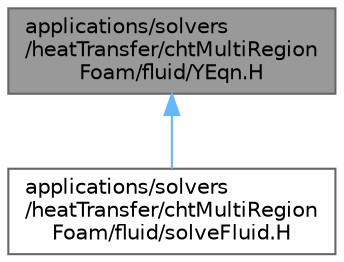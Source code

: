 digraph "applications/solvers/heatTransfer/chtMultiRegionFoam/fluid/YEqn.H"
{
 // LATEX_PDF_SIZE
  bgcolor="transparent";
  edge [fontname=Helvetica,fontsize=10,labelfontname=Helvetica,labelfontsize=10];
  node [fontname=Helvetica,fontsize=10,shape=box,height=0.2,width=0.4];
  Node1 [id="Node000001",label="applications/solvers\l/heatTransfer/chtMultiRegion\lFoam/fluid/YEqn.H",height=0.2,width=0.4,color="gray40", fillcolor="grey60", style="filled", fontcolor="black",tooltip=" "];
  Node1 -> Node2 [id="edge1_Node000001_Node000002",dir="back",color="steelblue1",style="solid",tooltip=" "];
  Node2 [id="Node000002",label="applications/solvers\l/heatTransfer/chtMultiRegion\lFoam/fluid/solveFluid.H",height=0.2,width=0.4,color="grey40", fillcolor="white", style="filled",URL="$fluid_2solveFluid_8H.html",tooltip=" "];
}
